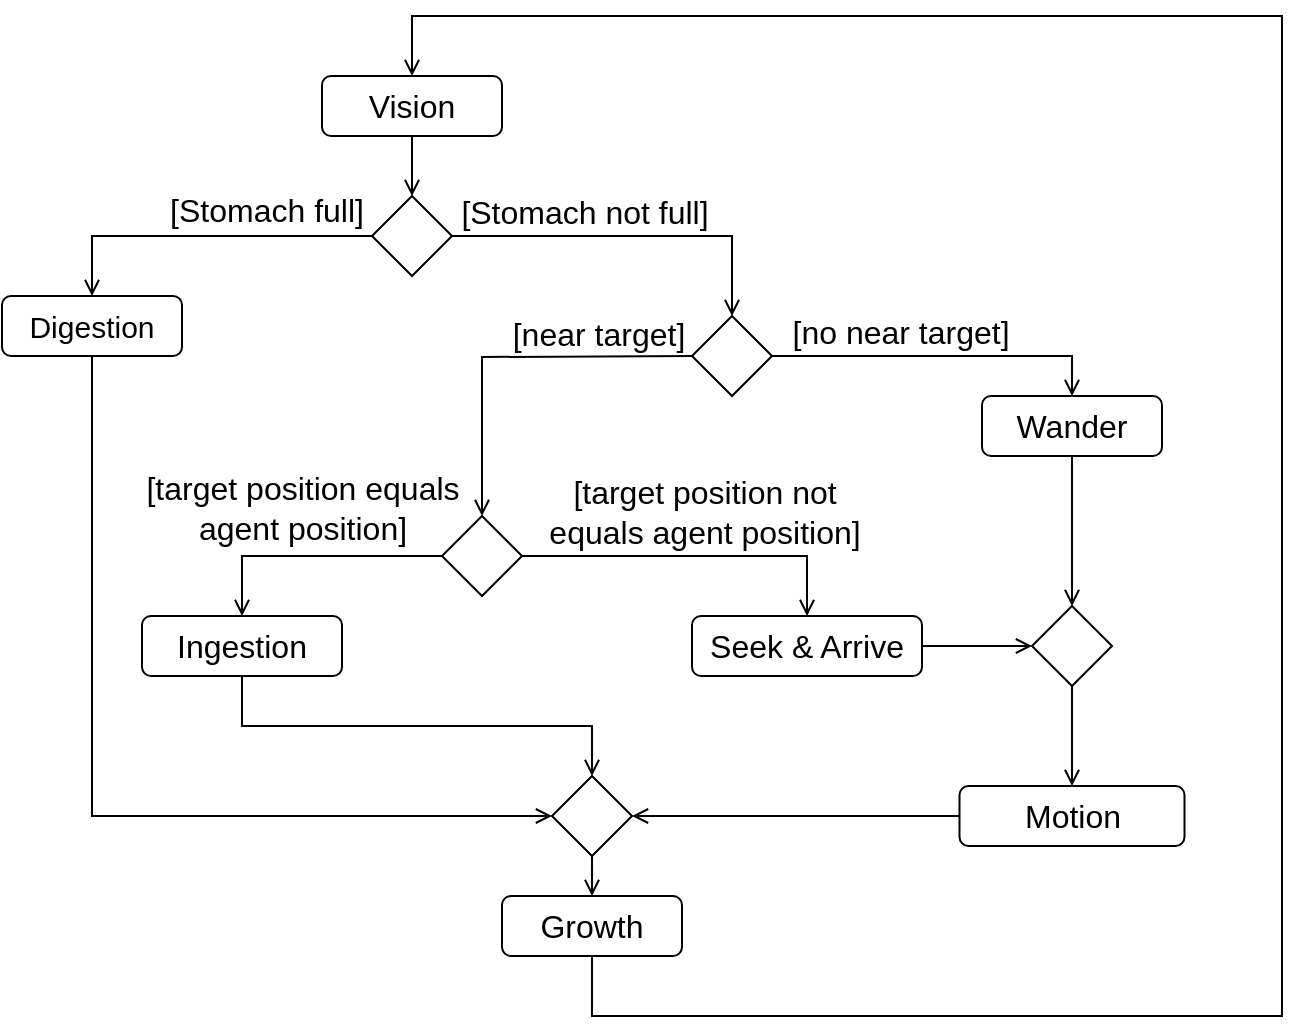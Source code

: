 <mxfile version="20.8.3" type="device"><diagram name="Page-1" id="0783ab3e-0a74-02c8-0abd-f7b4e66b4bec"><mxGraphModel dx="1120" dy="510" grid="1" gridSize="10" guides="1" tooltips="1" connect="1" arrows="1" fold="1" page="1" pageScale="1" pageWidth="850" pageHeight="1100" background="none" math="0" shadow="0"><root><mxCell id="0"/><mxCell id="1" parent="0"/><mxCell id="NoHdIhA-xzeZeOIv2SIB-69" style="edgeStyle=orthogonalEdgeStyle;rounded=0;orthogonalLoop=1;jettySize=auto;html=1;exitX=0.5;exitY=1;exitDx=0;exitDy=0;entryX=0.5;entryY=0;entryDx=0;entryDy=0;fontSize=16;endArrow=open;endFill=0;" edge="1" parent="1" source="NoHdIhA-xzeZeOIv2SIB-4" target="NoHdIhA-xzeZeOIv2SIB-17"><mxGeometry relative="1" as="geometry"/></mxCell><mxCell id="NoHdIhA-xzeZeOIv2SIB-4" value="&lt;font style=&quot;font-size: 16px;&quot;&gt;Vision&lt;/font&gt;" style="rounded=1;whiteSpace=wrap;html=1;verticalAlign=middle;" vertex="1" parent="1"><mxGeometry x="170" y="110" width="90" height="30" as="geometry"/></mxCell><mxCell id="NoHdIhA-xzeZeOIv2SIB-20" style="edgeStyle=orthogonalEdgeStyle;rounded=0;orthogonalLoop=1;jettySize=auto;html=1;exitX=0;exitY=0.5;exitDx=0;exitDy=0;entryX=0.5;entryY=0;entryDx=0;entryDy=0;fontSize=16;endArrow=open;endFill=0;" edge="1" parent="1" source="NoHdIhA-xzeZeOIv2SIB-17" target="NoHdIhA-xzeZeOIv2SIB-19"><mxGeometry relative="1" as="geometry"/></mxCell><mxCell id="NoHdIhA-xzeZeOIv2SIB-21" value="[Stomach full]" style="edgeLabel;html=1;align=center;verticalAlign=middle;resizable=0;points=[];fontSize=16;" vertex="1" connectable="0" parent="NoHdIhA-xzeZeOIv2SIB-20"><mxGeometry x="-0.418" y="4" relative="1" as="geometry"><mxPoint x="-4" y="-17" as="offset"/></mxGeometry></mxCell><mxCell id="NoHdIhA-xzeZeOIv2SIB-23" style="edgeStyle=orthogonalEdgeStyle;rounded=0;orthogonalLoop=1;jettySize=auto;html=1;exitX=1;exitY=0.5;exitDx=0;exitDy=0;entryX=0.5;entryY=0;entryDx=0;entryDy=0;fontSize=15;endArrow=open;endFill=0;" edge="1" parent="1" source="NoHdIhA-xzeZeOIv2SIB-17" target="NoHdIhA-xzeZeOIv2SIB-29"><mxGeometry relative="1" as="geometry"><mxPoint x="275" y="230" as="targetPoint"/></mxGeometry></mxCell><mxCell id="NoHdIhA-xzeZeOIv2SIB-24" value="[Stomach not full]" style="edgeLabel;html=1;align=center;verticalAlign=middle;resizable=0;points=[];fontSize=16;" vertex="1" connectable="0" parent="NoHdIhA-xzeZeOIv2SIB-23"><mxGeometry x="0.153" y="3" relative="1" as="geometry"><mxPoint x="-38" y="-9" as="offset"/></mxGeometry></mxCell><mxCell id="NoHdIhA-xzeZeOIv2SIB-17" value="" style="rhombus;whiteSpace=wrap;html=1;" vertex="1" parent="1"><mxGeometry x="195" y="170" width="40" height="40" as="geometry"/></mxCell><mxCell id="NoHdIhA-xzeZeOIv2SIB-55" style="edgeStyle=orthogonalEdgeStyle;rounded=0;orthogonalLoop=1;jettySize=auto;html=1;exitX=0.5;exitY=1;exitDx=0;exitDy=0;entryX=0;entryY=0.5;entryDx=0;entryDy=0;fontSize=16;endArrow=open;endFill=0;" edge="1" parent="1" source="NoHdIhA-xzeZeOIv2SIB-19" target="NoHdIhA-xzeZeOIv2SIB-48"><mxGeometry relative="1" as="geometry"/></mxCell><mxCell id="NoHdIhA-xzeZeOIv2SIB-19" value="&lt;font style=&quot;font-size: 15px;&quot;&gt;Digestion&lt;/font&gt;" style="rounded=1;whiteSpace=wrap;html=1;verticalAlign=middle;" vertex="1" parent="1"><mxGeometry x="10" y="220" width="90" height="30" as="geometry"/></mxCell><mxCell id="NoHdIhA-xzeZeOIv2SIB-72" style="edgeStyle=orthogonalEdgeStyle;rounded=0;orthogonalLoop=1;jettySize=auto;html=1;exitX=0.5;exitY=1;exitDx=0;exitDy=0;entryX=0.5;entryY=0;entryDx=0;entryDy=0;fontSize=16;endArrow=open;endFill=0;" edge="1" parent="1" source="NoHdIhA-xzeZeOIv2SIB-28" target="NoHdIhA-xzeZeOIv2SIB-70"><mxGeometry relative="1" as="geometry"/></mxCell><mxCell id="NoHdIhA-xzeZeOIv2SIB-28" value="&lt;font style=&quot;font-size: 16px;&quot;&gt;Wander&lt;/font&gt;" style="rounded=1;whiteSpace=wrap;html=1;verticalAlign=middle;" vertex="1" parent="1"><mxGeometry x="500" y="270" width="90" height="30" as="geometry"/></mxCell><mxCell id="NoHdIhA-xzeZeOIv2SIB-31" style="edgeStyle=orthogonalEdgeStyle;rounded=0;orthogonalLoop=1;jettySize=auto;html=1;exitX=1;exitY=0.5;exitDx=0;exitDy=0;entryX=0.5;entryY=0;entryDx=0;entryDy=0;fontSize=16;endArrow=open;endFill=0;" edge="1" parent="1" source="NoHdIhA-xzeZeOIv2SIB-29" target="NoHdIhA-xzeZeOIv2SIB-28"><mxGeometry relative="1" as="geometry"/></mxCell><mxCell id="NoHdIhA-xzeZeOIv2SIB-32" value="[no near target]" style="edgeLabel;html=1;align=center;verticalAlign=middle;resizable=0;points=[];fontSize=16;" vertex="1" connectable="0" parent="NoHdIhA-xzeZeOIv2SIB-31"><mxGeometry x="-0.496" relative="1" as="geometry"><mxPoint x="21" y="-12" as="offset"/></mxGeometry></mxCell><mxCell id="NoHdIhA-xzeZeOIv2SIB-35" style="edgeStyle=orthogonalEdgeStyle;rounded=0;orthogonalLoop=1;jettySize=auto;html=1;exitX=0;exitY=0.5;exitDx=0;exitDy=0;entryX=0.5;entryY=0;entryDx=0;entryDy=0;fontSize=16;endArrow=open;endFill=0;" edge="1" parent="1" target="NoHdIhA-xzeZeOIv2SIB-34"><mxGeometry relative="1" as="geometry"><mxPoint x="355" y="250" as="sourcePoint"/><mxPoint x="255" y="270" as="targetPoint"/></mxGeometry></mxCell><mxCell id="NoHdIhA-xzeZeOIv2SIB-36" value="[near target]" style="edgeLabel;html=1;align=center;verticalAlign=middle;resizable=0;points=[];fontSize=16;" vertex="1" connectable="0" parent="NoHdIhA-xzeZeOIv2SIB-35"><mxGeometry y="-1" relative="1" as="geometry"><mxPoint x="45" y="-11" as="offset"/></mxGeometry></mxCell><mxCell id="NoHdIhA-xzeZeOIv2SIB-29" value="" style="rhombus;whiteSpace=wrap;html=1;" vertex="1" parent="1"><mxGeometry x="355" y="230" width="40" height="40" as="geometry"/></mxCell><mxCell id="NoHdIhA-xzeZeOIv2SIB-39" style="edgeStyle=orthogonalEdgeStyle;rounded=0;orthogonalLoop=1;jettySize=auto;html=1;exitX=1;exitY=0.5;exitDx=0;exitDy=0;entryX=0.5;entryY=0;entryDx=0;entryDy=0;fontSize=16;endArrow=open;endFill=0;" edge="1" parent="1" source="NoHdIhA-xzeZeOIv2SIB-34" target="NoHdIhA-xzeZeOIv2SIB-37"><mxGeometry relative="1" as="geometry"/></mxCell><mxCell id="NoHdIhA-xzeZeOIv2SIB-44" value="&lt;div&gt;[target position not&lt;br&gt;&lt;/div&gt;&lt;div&gt;equals agent position]&lt;/div&gt;" style="edgeLabel;html=1;align=center;verticalAlign=middle;resizable=0;points=[];fontSize=16;" vertex="1" connectable="0" parent="NoHdIhA-xzeZeOIv2SIB-39"><mxGeometry x="-0.498" relative="1" as="geometry"><mxPoint x="47" y="-22" as="offset"/></mxGeometry></mxCell><mxCell id="NoHdIhA-xzeZeOIv2SIB-41" style="edgeStyle=orthogonalEdgeStyle;rounded=0;orthogonalLoop=1;jettySize=auto;html=1;exitX=0;exitY=0.5;exitDx=0;exitDy=0;entryX=0.5;entryY=0;entryDx=0;entryDy=0;fontSize=16;endArrow=open;endFill=0;" edge="1" parent="1" source="NoHdIhA-xzeZeOIv2SIB-34" target="NoHdIhA-xzeZeOIv2SIB-40"><mxGeometry relative="1" as="geometry"/></mxCell><mxCell id="NoHdIhA-xzeZeOIv2SIB-42" value="&lt;div&gt;[target position equals&lt;br&gt;&lt;/div&gt;&lt;div&gt;agent position]&lt;/div&gt;" style="edgeLabel;html=1;align=center;verticalAlign=middle;resizable=0;points=[];fontSize=16;" vertex="1" connectable="0" parent="NoHdIhA-xzeZeOIv2SIB-41"><mxGeometry x="-0.069" relative="1" as="geometry"><mxPoint x="-10" y="-24" as="offset"/></mxGeometry></mxCell><mxCell id="NoHdIhA-xzeZeOIv2SIB-34" value="" style="rhombus;whiteSpace=wrap;html=1;" vertex="1" parent="1"><mxGeometry x="230" y="330" width="40" height="40" as="geometry"/></mxCell><mxCell id="NoHdIhA-xzeZeOIv2SIB-74" style="edgeStyle=orthogonalEdgeStyle;rounded=0;orthogonalLoop=1;jettySize=auto;html=1;exitX=1;exitY=0.5;exitDx=0;exitDy=0;entryX=0;entryY=0.5;entryDx=0;entryDy=0;fontSize=16;endArrow=open;endFill=0;" edge="1" parent="1" source="NoHdIhA-xzeZeOIv2SIB-37" target="NoHdIhA-xzeZeOIv2SIB-70"><mxGeometry relative="1" as="geometry"/></mxCell><mxCell id="NoHdIhA-xzeZeOIv2SIB-37" value="&lt;font style=&quot;font-size: 16px;&quot;&gt;Seek &amp;amp; Arrive&lt;/font&gt;" style="rounded=1;whiteSpace=wrap;html=1;verticalAlign=middle;" vertex="1" parent="1"><mxGeometry x="355" y="380" width="115" height="30" as="geometry"/></mxCell><mxCell id="NoHdIhA-xzeZeOIv2SIB-59" style="edgeStyle=orthogonalEdgeStyle;rounded=0;orthogonalLoop=1;jettySize=auto;html=1;exitX=0.5;exitY=1;exitDx=0;exitDy=0;entryX=0.5;entryY=0;entryDx=0;entryDy=0;fontSize=16;endArrow=open;endFill=0;" edge="1" parent="1" source="NoHdIhA-xzeZeOIv2SIB-40" target="NoHdIhA-xzeZeOIv2SIB-48"><mxGeometry relative="1" as="geometry"/></mxCell><mxCell id="NoHdIhA-xzeZeOIv2SIB-40" value="&lt;font style=&quot;font-size: 16px;&quot;&gt;Ingestion&lt;/font&gt;" style="rounded=1;whiteSpace=wrap;html=1;verticalAlign=middle;" vertex="1" parent="1"><mxGeometry x="80" y="380" width="100" height="30" as="geometry"/></mxCell><mxCell id="NoHdIhA-xzeZeOIv2SIB-63" style="edgeStyle=orthogonalEdgeStyle;rounded=0;orthogonalLoop=1;jettySize=auto;html=1;exitX=0.5;exitY=1;exitDx=0;exitDy=0;entryX=0.5;entryY=0;entryDx=0;entryDy=0;fontSize=16;endArrow=open;endFill=0;" edge="1" parent="1" source="NoHdIhA-xzeZeOIv2SIB-46" target="NoHdIhA-xzeZeOIv2SIB-4"><mxGeometry relative="1" as="geometry"><Array as="points"><mxPoint x="305" y="580"/><mxPoint x="650" y="580"/><mxPoint x="650" y="80"/><mxPoint x="215" y="80"/></Array></mxGeometry></mxCell><mxCell id="NoHdIhA-xzeZeOIv2SIB-46" value="&lt;font style=&quot;font-size: 16px;&quot;&gt;Growth&lt;/font&gt;" style="rounded=1;whiteSpace=wrap;html=1;verticalAlign=middle;" vertex="1" parent="1"><mxGeometry x="260" y="520" width="90" height="30" as="geometry"/></mxCell><mxCell id="NoHdIhA-xzeZeOIv2SIB-58" style="edgeStyle=orthogonalEdgeStyle;rounded=0;orthogonalLoop=1;jettySize=auto;html=1;exitX=0.5;exitY=1;exitDx=0;exitDy=0;entryX=0.5;entryY=0;entryDx=0;entryDy=0;fontSize=16;endArrow=open;endFill=0;" edge="1" parent="1" source="NoHdIhA-xzeZeOIv2SIB-48" target="NoHdIhA-xzeZeOIv2SIB-46"><mxGeometry relative="1" as="geometry"/></mxCell><mxCell id="NoHdIhA-xzeZeOIv2SIB-48" value="" style="rhombus;whiteSpace=wrap;html=1;" vertex="1" parent="1"><mxGeometry x="285" y="460" width="40" height="40" as="geometry"/></mxCell><mxCell id="NoHdIhA-xzeZeOIv2SIB-73" style="edgeStyle=orthogonalEdgeStyle;rounded=0;orthogonalLoop=1;jettySize=auto;html=1;exitX=0.5;exitY=1;exitDx=0;exitDy=0;fontSize=16;endArrow=open;endFill=0;entryX=0.5;entryY=0;entryDx=0;entryDy=0;" edge="1" parent="1" source="NoHdIhA-xzeZeOIv2SIB-70" target="NoHdIhA-xzeZeOIv2SIB-75"><mxGeometry relative="1" as="geometry"><mxPoint x="515" y="480" as="targetPoint"/></mxGeometry></mxCell><mxCell id="NoHdIhA-xzeZeOIv2SIB-70" value="" style="rhombus;whiteSpace=wrap;html=1;" vertex="1" parent="1"><mxGeometry x="525" y="375" width="40" height="40" as="geometry"/></mxCell><mxCell id="NoHdIhA-xzeZeOIv2SIB-76" style="edgeStyle=orthogonalEdgeStyle;rounded=0;orthogonalLoop=1;jettySize=auto;html=1;exitX=0;exitY=0.5;exitDx=0;exitDy=0;entryX=1;entryY=0.5;entryDx=0;entryDy=0;fontSize=16;endArrow=open;endFill=0;" edge="1" parent="1" source="NoHdIhA-xzeZeOIv2SIB-75" target="NoHdIhA-xzeZeOIv2SIB-48"><mxGeometry relative="1" as="geometry"/></mxCell><mxCell id="NoHdIhA-xzeZeOIv2SIB-75" value="&lt;font style=&quot;font-size: 16px;&quot;&gt;Motion&lt;/font&gt;" style="rounded=1;whiteSpace=wrap;html=1;verticalAlign=middle;" vertex="1" parent="1"><mxGeometry x="488.75" y="465" width="112.5" height="30" as="geometry"/></mxCell></root></mxGraphModel></diagram></mxfile>
